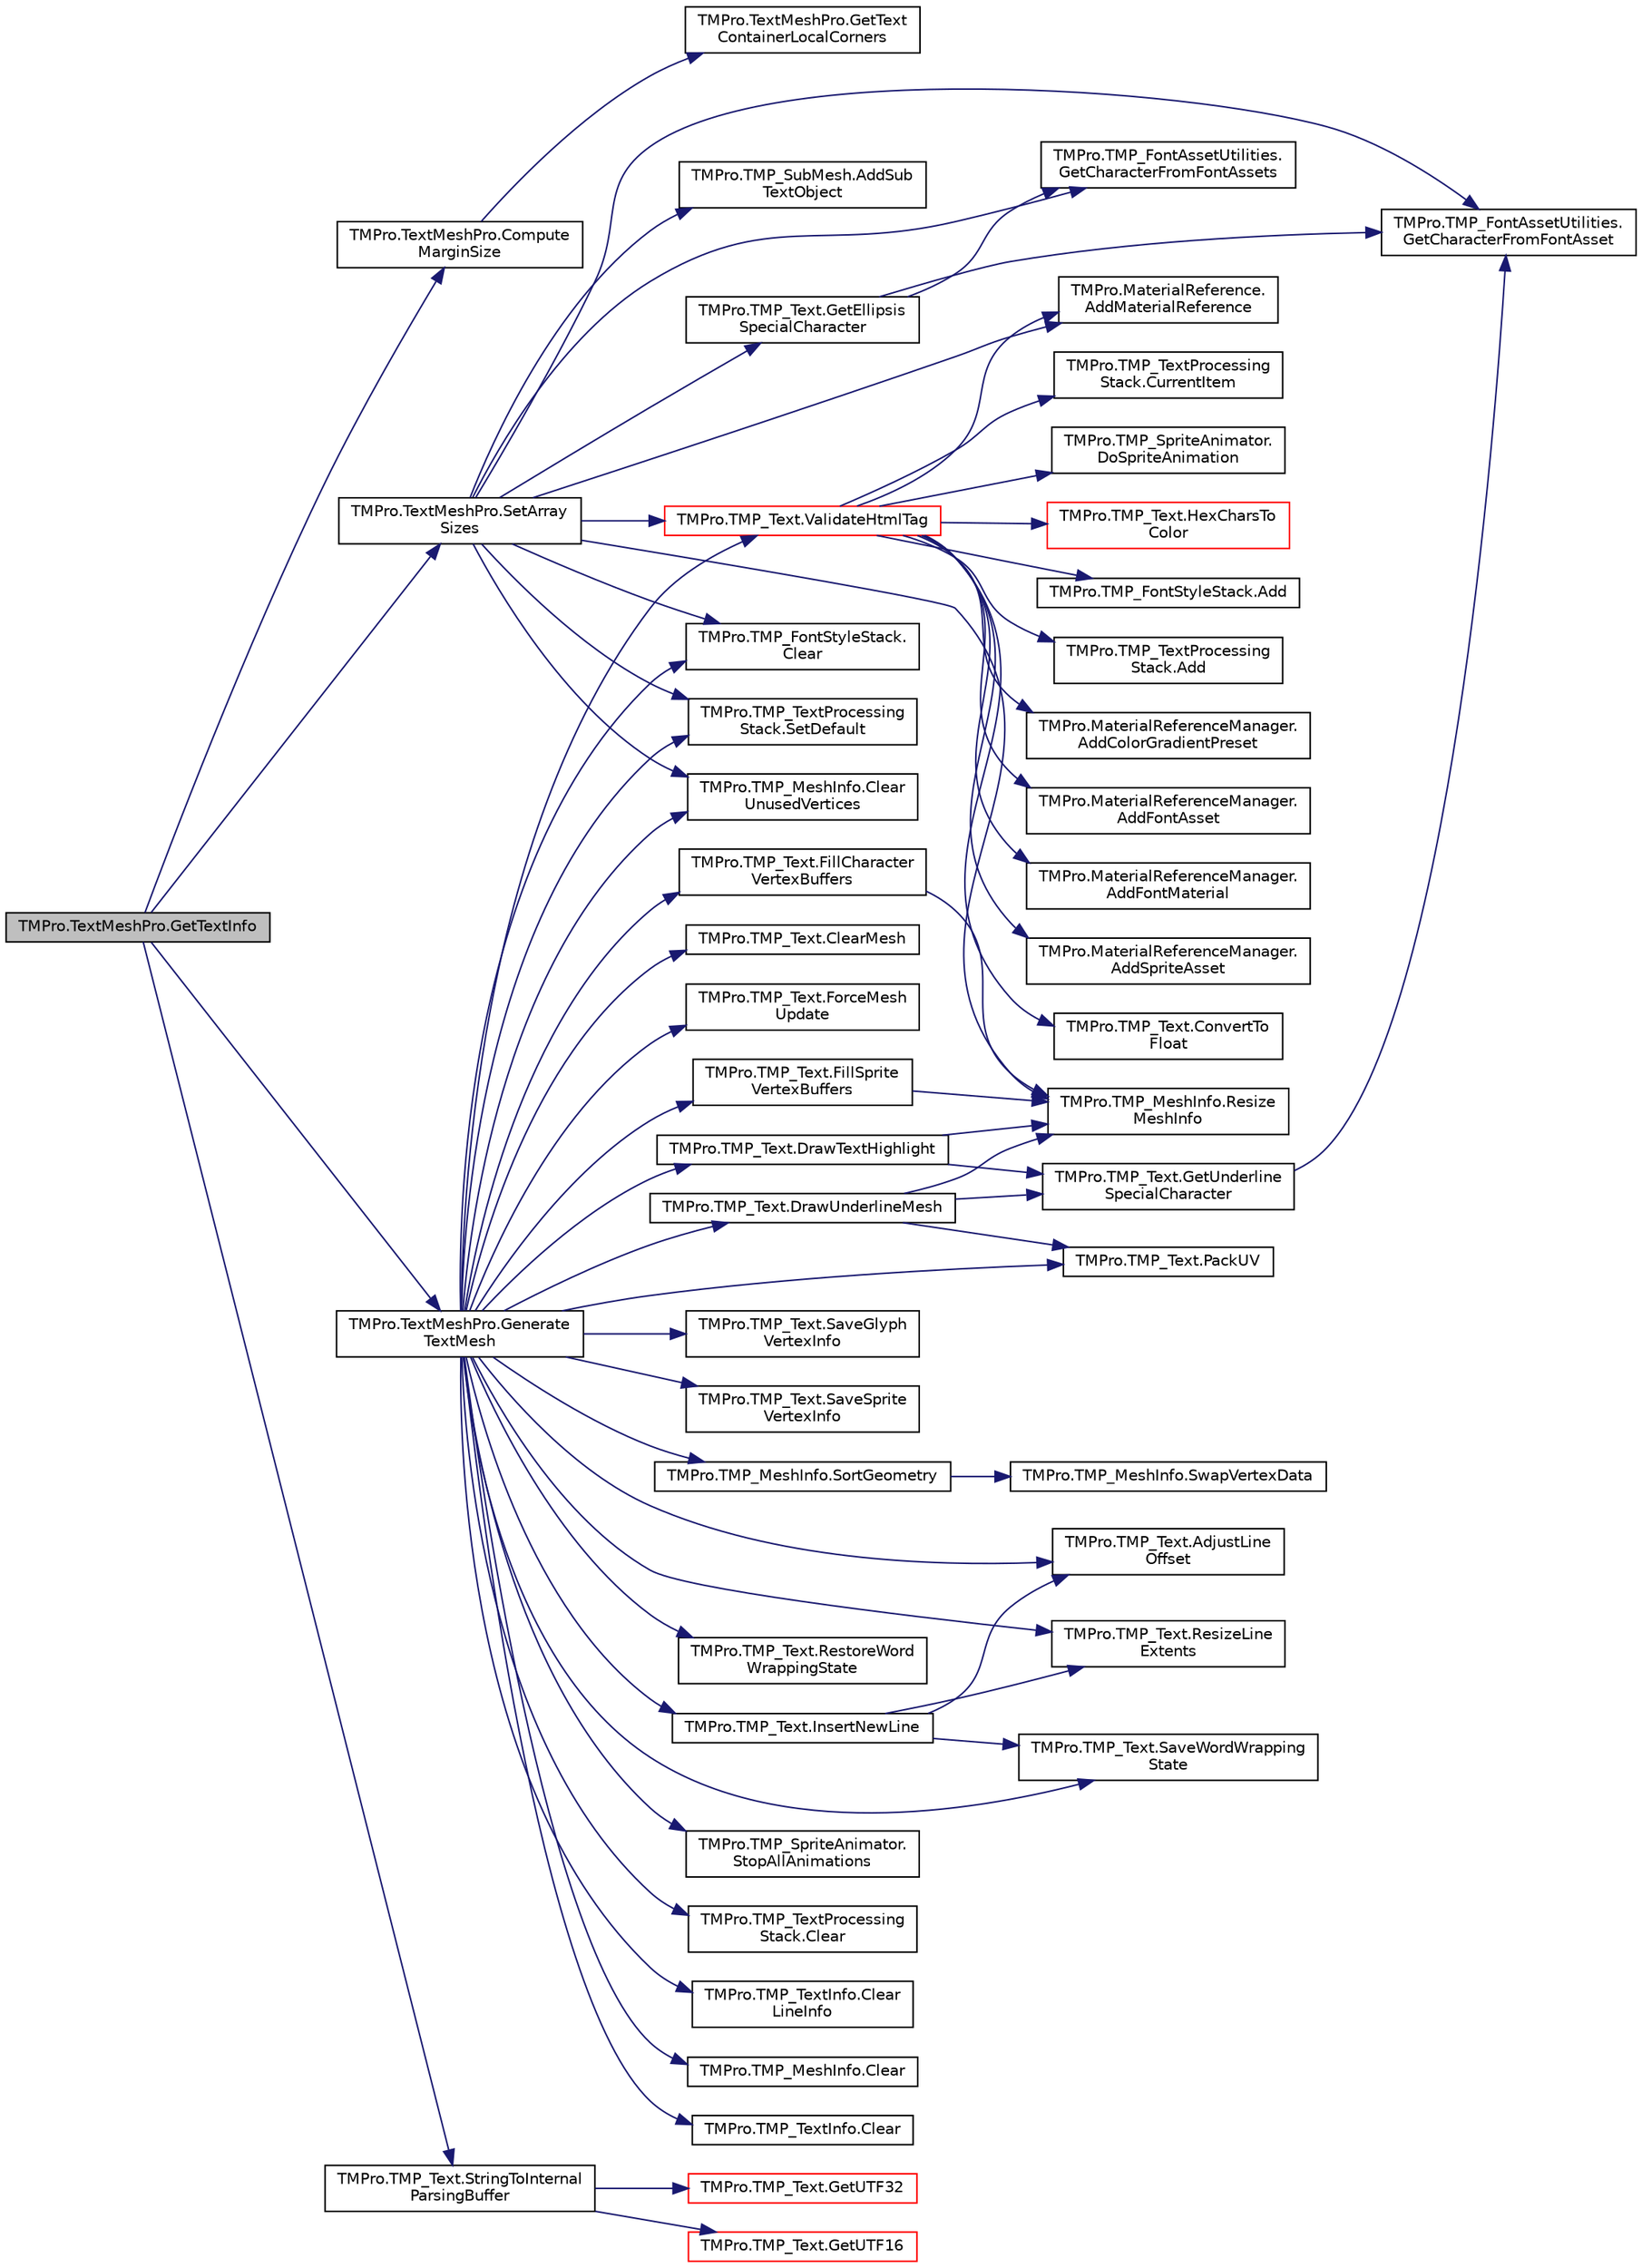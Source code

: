 digraph "TMPro.TextMeshPro.GetTextInfo"
{
 // LATEX_PDF_SIZE
  edge [fontname="Helvetica",fontsize="10",labelfontname="Helvetica",labelfontsize="10"];
  node [fontname="Helvetica",fontsize="10",shape=record];
  rankdir="LR";
  Node1 [label="TMPro.TextMeshPro.GetTextInfo",height=0.2,width=0.4,color="black", fillcolor="grey75", style="filled", fontcolor="black",tooltip="Function used to evaluate the length of a text string."];
  Node1 -> Node2 [color="midnightblue",fontsize="10",style="solid",fontname="Helvetica"];
  Node2 [label="TMPro.TextMeshPro.Compute\lMarginSize",height=0.2,width=0.4,color="black", fillcolor="white", style="filled",URL="$class_t_m_pro_1_1_text_mesh_pro.html#af98c43be93b6f588b2086aff6957197e",tooltip="Update the margin width and height"];
  Node2 -> Node3 [color="midnightblue",fontsize="10",style="solid",fontname="Helvetica"];
  Node3 [label="TMPro.TextMeshPro.GetText\lContainerLocalCorners",height=0.2,width=0.4,color="black", fillcolor="white", style="filled",URL="$class_t_m_pro_1_1_text_mesh_pro.html#ab19c47a7d65e5e1201978568ed1af0d5",tooltip="Method to return the local corners of the Text Container or RectTransform."];
  Node1 -> Node4 [color="midnightblue",fontsize="10",style="solid",fontname="Helvetica"];
  Node4 [label="TMPro.TextMeshPro.Generate\lTextMesh",height=0.2,width=0.4,color="black", fillcolor="white", style="filled",URL="$class_t_m_pro_1_1_text_mesh_pro.html#aa98e9ced224ca5ce5e71cbf213645128",tooltip="This is the main function that is responsible for creating / displaying the text."];
  Node4 -> Node5 [color="midnightblue",fontsize="10",style="solid",fontname="Helvetica"];
  Node5 [label="TMPro.TMP_Text.AdjustLine\lOffset",height=0.2,width=0.4,color="black", fillcolor="white", style="filled",URL="$class_t_m_pro_1_1_t_m_p___text.html#a423bcbf346f99fef8d457316729c95da",tooltip="Method to adjust line spacing as a result of using different fonts or font point size."];
  Node4 -> Node6 [color="midnightblue",fontsize="10",style="solid",fontname="Helvetica"];
  Node6 [label="TMPro.TMP_MeshInfo.Clear",height=0.2,width=0.4,color="black", fillcolor="white", style="filled",URL="$struct_t_m_pro_1_1_t_m_p___mesh_info.html#add2e199157007db54ca91226a7d8a3dc",tooltip="Function to clear the vertices while preserving the Triangles, Normals and Tangents."];
  Node4 -> Node7 [color="midnightblue",fontsize="10",style="solid",fontname="Helvetica"];
  Node7 [label="TMPro.TMP_TextInfo.Clear",height=0.2,width=0.4,color="black", fillcolor="white", style="filled",URL="$class_t_m_pro_1_1_t_m_p___text_info.html#a15b8c8e9f46c5412276e45c6f675edf2",tooltip="Function to clear the counters of the text object."];
  Node4 -> Node8 [color="midnightblue",fontsize="10",style="solid",fontname="Helvetica"];
  Node8 [label="TMPro.TMP_FontStyleStack.\lClear",height=0.2,width=0.4,color="black", fillcolor="white", style="filled",URL="$struct_t_m_pro_1_1_t_m_p___font_style_stack.html#a9f8f80526dcc65ce26a88e0e52637813",tooltip="Clear the basic XML tag stack."];
  Node4 -> Node9 [color="midnightblue",fontsize="10",style="solid",fontname="Helvetica"];
  Node9 [label="TMPro.TMP_TextProcessing\lStack.Clear",height=0.2,width=0.4,color="black", fillcolor="white", style="filled",URL="$struct_t_m_pro_1_1_t_m_p___text_processing_stack.html#a251279ee81e8a656885c8f07e48200f2",tooltip="Function to clear and reset stack to first item."];
  Node4 -> Node10 [color="midnightblue",fontsize="10",style="solid",fontname="Helvetica"];
  Node10 [label="TMPro.TMP_TextInfo.Clear\lLineInfo",height=0.2,width=0.4,color="black", fillcolor="white", style="filled",URL="$class_t_m_pro_1_1_t_m_p___text_info.html#a8681083e478f949f5ba57d1b2f59f9bf",tooltip="Function to clear and initialize the lineInfo array."];
  Node4 -> Node11 [color="midnightblue",fontsize="10",style="solid",fontname="Helvetica"];
  Node11 [label="TMPro.TMP_Text.ClearMesh",height=0.2,width=0.4,color="black", fillcolor="white", style="filled",URL="$class_t_m_pro_1_1_t_m_p___text.html#a9bd7b659f2a1b2feb48f3b3008d09ee6",tooltip="Function to clear the geometry of the Primary and Sub Text objects."];
  Node4 -> Node12 [color="midnightblue",fontsize="10",style="solid",fontname="Helvetica"];
  Node12 [label="TMPro.TMP_MeshInfo.Clear\lUnusedVertices",height=0.2,width=0.4,color="black", fillcolor="white", style="filled",URL="$struct_t_m_pro_1_1_t_m_p___mesh_info.html#a7abd732cdaf4d54113166700701defd4",tooltip="Function to clear the vertices while preserving the Triangles, Normals and Tangents."];
  Node4 -> Node13 [color="midnightblue",fontsize="10",style="solid",fontname="Helvetica"];
  Node13 [label="TMPro.TMP_Text.DrawTextHighlight",height=0.2,width=0.4,color="black", fillcolor="white", style="filled",URL="$class_t_m_pro_1_1_t_m_p___text.html#a5680800af216e0d2bc6022a4d6ade40b",tooltip=" "];
  Node13 -> Node14 [color="midnightblue",fontsize="10",style="solid",fontname="Helvetica"];
  Node14 [label="TMPro.TMP_Text.GetUnderline\lSpecialCharacter",height=0.2,width=0.4,color="black", fillcolor="white", style="filled",URL="$class_t_m_pro_1_1_t_m_p___text.html#aa644bbb25fe0d440b1adf25dc2081f37",tooltip=" "];
  Node14 -> Node15 [color="midnightblue",fontsize="10",style="solid",fontname="Helvetica"];
  Node15 [label="TMPro.TMP_FontAssetUtilities.\lGetCharacterFromFontAsset",height=0.2,width=0.4,color="black", fillcolor="white", style="filled",URL="$class_t_m_pro_1_1_t_m_p___font_asset_utilities.html#a9d70106b39c64e03f4e62e1f13c0948b",tooltip="Returns the text element (character) for the given unicode value taking into consideration the reques..."];
  Node13 -> Node16 [color="midnightblue",fontsize="10",style="solid",fontname="Helvetica"];
  Node16 [label="TMPro.TMP_MeshInfo.Resize\lMeshInfo",height=0.2,width=0.4,color="black", fillcolor="white", style="filled",URL="$struct_t_m_pro_1_1_t_m_p___mesh_info.html#ac2631e006b2107ce543716541a48e5d1",tooltip="Function to resized the content of MeshData and re-assign normals, tangents and triangles."];
  Node4 -> Node17 [color="midnightblue",fontsize="10",style="solid",fontname="Helvetica"];
  Node17 [label="TMPro.TMP_Text.DrawUnderlineMesh",height=0.2,width=0.4,color="black", fillcolor="white", style="filled",URL="$class_t_m_pro_1_1_t_m_p___text.html#a735c1a7bbfc899272bc80bb9175720cc",tooltip="Method to add the underline geometry."];
  Node17 -> Node14 [color="midnightblue",fontsize="10",style="solid",fontname="Helvetica"];
  Node17 -> Node18 [color="midnightblue",fontsize="10",style="solid",fontname="Helvetica"];
  Node18 [label="TMPro.TMP_Text.PackUV",height=0.2,width=0.4,color="black", fillcolor="white", style="filled",URL="$class_t_m_pro_1_1_t_m_p___text.html#ab3678ea5e10c2193b87d1ee79f8ef5c3",tooltip="Function to pack scale information in the UV2 Channel."];
  Node17 -> Node16 [color="midnightblue",fontsize="10",style="solid",fontname="Helvetica"];
  Node4 -> Node19 [color="midnightblue",fontsize="10",style="solid",fontname="Helvetica"];
  Node19 [label="TMPro.TMP_Text.FillCharacter\lVertexBuffers",height=0.2,width=0.4,color="black", fillcolor="white", style="filled",URL="$class_t_m_pro_1_1_t_m_p___text.html#a08f26a6f0ccce1042dc32f8a392f4c25",tooltip="Store vertex attributes into the appropriate TMP_MeshInfo."];
  Node19 -> Node16 [color="midnightblue",fontsize="10",style="solid",fontname="Helvetica"];
  Node4 -> Node20 [color="midnightblue",fontsize="10",style="solid",fontname="Helvetica"];
  Node20 [label="TMPro.TMP_Text.FillSprite\lVertexBuffers",height=0.2,width=0.4,color="black", fillcolor="white", style="filled",URL="$class_t_m_pro_1_1_t_m_p___text.html#a6f919375c12a3e03f3ded228043e9513",tooltip="Fill Vertex Buffers for Sprites"];
  Node20 -> Node16 [color="midnightblue",fontsize="10",style="solid",fontname="Helvetica"];
  Node4 -> Node21 [color="midnightblue",fontsize="10",style="solid",fontname="Helvetica"];
  Node21 [label="TMPro.TMP_Text.ForceMesh\lUpdate",height=0.2,width=0.4,color="black", fillcolor="white", style="filled",URL="$class_t_m_pro_1_1_t_m_p___text.html#acc79714f2b21eff7b784d8282a6f7756",tooltip="Function to force regeneration of the text object before its normal process time. This is useful when..."];
  Node4 -> Node22 [color="midnightblue",fontsize="10",style="solid",fontname="Helvetica"];
  Node22 [label="TMPro.TMP_Text.InsertNewLine",height=0.2,width=0.4,color="black", fillcolor="white", style="filled",URL="$class_t_m_pro_1_1_t_m_p___text.html#a510aea8e56ba991e636c22d52c88def1",tooltip="Function used in conjunction with GetTextInfo to figure out Array allocations."];
  Node22 -> Node5 [color="midnightblue",fontsize="10",style="solid",fontname="Helvetica"];
  Node22 -> Node23 [color="midnightblue",fontsize="10",style="solid",fontname="Helvetica"];
  Node23 [label="TMPro.TMP_Text.ResizeLine\lExtents",height=0.2,width=0.4,color="black", fillcolor="white", style="filled",URL="$class_t_m_pro_1_1_t_m_p___text.html#ab4057d4bf48b3f95e69bd3146a9fc50e",tooltip="Function to increase the size of the Line Extents Array."];
  Node22 -> Node24 [color="midnightblue",fontsize="10",style="solid",fontname="Helvetica"];
  Node24 [label="TMPro.TMP_Text.SaveWordWrapping\lState",height=0.2,width=0.4,color="black", fillcolor="white", style="filled",URL="$class_t_m_pro_1_1_t_m_p___text.html#af4575fb91d41221be3bd2764a356eda1",tooltip="Save the State of various variables used in the mesh creation loop in conjunction with Word Wrapping"];
  Node4 -> Node18 [color="midnightblue",fontsize="10",style="solid",fontname="Helvetica"];
  Node4 -> Node23 [color="midnightblue",fontsize="10",style="solid",fontname="Helvetica"];
  Node4 -> Node25 [color="midnightblue",fontsize="10",style="solid",fontname="Helvetica"];
  Node25 [label="TMPro.TMP_Text.RestoreWord\lWrappingState",height=0.2,width=0.4,color="black", fillcolor="white", style="filled",URL="$class_t_m_pro_1_1_t_m_p___text.html#a0555e7043aed6e3db5ef6113eac2fa77",tooltip="Restore the State of various variables used in the mesh creation loop."];
  Node4 -> Node26 [color="midnightblue",fontsize="10",style="solid",fontname="Helvetica"];
  Node26 [label="TMPro.TMP_Text.SaveGlyph\lVertexInfo",height=0.2,width=0.4,color="black", fillcolor="white", style="filled",URL="$class_t_m_pro_1_1_t_m_p___text.html#ac62ca7572491147ae78efdbbab12c953",tooltip="Store vertex information for each character."];
  Node4 -> Node27 [color="midnightblue",fontsize="10",style="solid",fontname="Helvetica"];
  Node27 [label="TMPro.TMP_Text.SaveSprite\lVertexInfo",height=0.2,width=0.4,color="black", fillcolor="white", style="filled",URL="$class_t_m_pro_1_1_t_m_p___text.html#ab4339f4e5cc87fd75ef8a52106ede97e",tooltip="Store vertex information for each sprite."];
  Node4 -> Node24 [color="midnightblue",fontsize="10",style="solid",fontname="Helvetica"];
  Node4 -> Node28 [color="midnightblue",fontsize="10",style="solid",fontname="Helvetica"];
  Node28 [label="TMPro.TMP_TextProcessing\lStack.SetDefault",height=0.2,width=0.4,color="black", fillcolor="white", style="filled",URL="$struct_t_m_pro_1_1_t_m_p___text_processing_stack.html#a1580e126246f80bf22e81f42b58c103a",tooltip="Function to set the first item on the stack and reset index."];
  Node4 -> Node29 [color="midnightblue",fontsize="10",style="solid",fontname="Helvetica"];
  Node29 [label="TMPro.TMP_MeshInfo.SortGeometry",height=0.2,width=0.4,color="black", fillcolor="white", style="filled",URL="$struct_t_m_pro_1_1_t_m_p___mesh_info.html#a2514314a12727c88ad96da1fc2dcbfab",tooltip=" "];
  Node29 -> Node30 [color="midnightblue",fontsize="10",style="solid",fontname="Helvetica"];
  Node30 [label="TMPro.TMP_MeshInfo.SwapVertexData",height=0.2,width=0.4,color="black", fillcolor="white", style="filled",URL="$struct_t_m_pro_1_1_t_m_p___mesh_info.html#aea0d76fdcacdb531d31b168575444c2a",tooltip="Method to swap the vertex attributes between src and dst quads."];
  Node4 -> Node31 [color="midnightblue",fontsize="10",style="solid",fontname="Helvetica"];
  Node31 [label="TMPro.TMP_SpriteAnimator.\lStopAllAnimations",height=0.2,width=0.4,color="black", fillcolor="white", style="filled",URL="$class_t_m_pro_1_1_t_m_p___sprite_animator.html#ade0c942998e861854cd24c280c679320",tooltip=" "];
  Node4 -> Node32 [color="midnightblue",fontsize="10",style="solid",fontname="Helvetica"];
  Node32 [label="TMPro.TMP_Text.ValidateHtmlTag",height=0.2,width=0.4,color="red", fillcolor="white", style="filled",URL="$class_t_m_pro_1_1_t_m_p___text.html#a76d0eee876964ce9802f7176a61e70d7",tooltip="Function to identify and validate the rich tag. Returns the position of the > if the tag was valid."];
  Node32 -> Node33 [color="midnightblue",fontsize="10",style="solid",fontname="Helvetica"];
  Node33 [label="TMPro.TMP_FontStyleStack.Add",height=0.2,width=0.4,color="black", fillcolor="white", style="filled",URL="$struct_t_m_pro_1_1_t_m_p___font_style_stack.html#afb49bfd1712fe787fa32441c01b9c87f",tooltip=" "];
  Node32 -> Node34 [color="midnightblue",fontsize="10",style="solid",fontname="Helvetica"];
  Node34 [label="TMPro.TMP_TextProcessing\lStack.Add",height=0.2,width=0.4,color="black", fillcolor="white", style="filled",URL="$struct_t_m_pro_1_1_t_m_p___text_processing_stack.html#ae714d56264dcfa5e94adebcee1c8e678",tooltip="Function to add a new item to the stack."];
  Node32 -> Node35 [color="midnightblue",fontsize="10",style="solid",fontname="Helvetica"];
  Node35 [label="TMPro.MaterialReferenceManager.\lAddColorGradientPreset",height=0.2,width=0.4,color="black", fillcolor="white", style="filled",URL="$class_t_m_pro_1_1_material_reference_manager.html#aaff4d63fa8a94aa0b4badb98076ce0b3",tooltip="Add new Color Gradient Preset to dictionary."];
  Node32 -> Node36 [color="midnightblue",fontsize="10",style="solid",fontname="Helvetica"];
  Node36 [label="TMPro.MaterialReferenceManager.\lAddFontAsset",height=0.2,width=0.4,color="black", fillcolor="white", style="filled",URL="$class_t_m_pro_1_1_material_reference_manager.html#aef7197e07d5b322b6ed3d8baf4d8c0cf",tooltip="Add new font asset reference to dictionary."];
  Node32 -> Node37 [color="midnightblue",fontsize="10",style="solid",fontname="Helvetica"];
  Node37 [label="TMPro.MaterialReferenceManager.\lAddFontMaterial",height=0.2,width=0.4,color="black", fillcolor="white", style="filled",URL="$class_t_m_pro_1_1_material_reference_manager.html#ad32f019ea73193084d8e7f90f387b679",tooltip="Add new Material reference to dictionary."];
  Node32 -> Node38 [color="midnightblue",fontsize="10",style="solid",fontname="Helvetica"];
  Node38 [label="TMPro.MaterialReference.\lAddMaterialReference",height=0.2,width=0.4,color="black", fillcolor="white", style="filled",URL="$struct_t_m_pro_1_1_material_reference.html#a671a784525ebc4709414c442d7af7187",tooltip="Function to add a new material reference and returning its index in the material reference array."];
  Node32 -> Node39 [color="midnightblue",fontsize="10",style="solid",fontname="Helvetica"];
  Node39 [label="TMPro.MaterialReferenceManager.\lAddSpriteAsset",height=0.2,width=0.4,color="black", fillcolor="white", style="filled",URL="$class_t_m_pro_1_1_material_reference_manager.html#a3810186f9c82e44d3ca54ed456f6d8bd",tooltip="Add new Sprite Asset to dictionary."];
  Node32 -> Node40 [color="midnightblue",fontsize="10",style="solid",fontname="Helvetica"];
  Node40 [label="TMPro.TMP_Text.ConvertTo\lFloat",height=0.2,width=0.4,color="black", fillcolor="white", style="filled",URL="$class_t_m_pro_1_1_t_m_p___text.html#a939a6f39042a1079067970d796eeee6f",tooltip="Extracts a float value from char[] assuming we know the position of the start, end and decimal point."];
  Node32 -> Node41 [color="midnightblue",fontsize="10",style="solid",fontname="Helvetica"];
  Node41 [label="TMPro.TMP_TextProcessing\lStack.CurrentItem",height=0.2,width=0.4,color="black", fillcolor="white", style="filled",URL="$struct_t_m_pro_1_1_t_m_p___text_processing_stack.html#a316f48634f9ec9d9823cc7626e6439b8",tooltip="Function to retrieve the current item from the stack."];
  Node32 -> Node42 [color="midnightblue",fontsize="10",style="solid",fontname="Helvetica"];
  Node42 [label="TMPro.TMP_SpriteAnimator.\lDoSpriteAnimation",height=0.2,width=0.4,color="black", fillcolor="white", style="filled",URL="$class_t_m_pro_1_1_t_m_p___sprite_animator.html#aaea8d585b20ea1d6f9d96c60033dc1a6",tooltip=" "];
  Node32 -> Node43 [color="midnightblue",fontsize="10",style="solid",fontname="Helvetica"];
  Node43 [label="TMPro.TMP_Text.HexCharsTo\lColor",height=0.2,width=0.4,color="red", fillcolor="white", style="filled",URL="$class_t_m_pro_1_1_t_m_p___text.html#a455f31609db404fc228b7208b97a3a74",tooltip="Method to convert Hex color values to Color32"];
  Node1 -> Node58 [color="midnightblue",fontsize="10",style="solid",fontname="Helvetica"];
  Node58 [label="TMPro.TextMeshPro.SetArray\lSizes",height=0.2,width=0.4,color="black", fillcolor="white", style="filled",URL="$class_t_m_pro_1_1_text_mesh_pro.html#aca89de99dcd34f8ac176b0eb4f5c11a5",tooltip="Method used to determine the number of visible characters and required buffer allocations."];
  Node58 -> Node38 [color="midnightblue",fontsize="10",style="solid",fontname="Helvetica"];
  Node58 -> Node59 [color="midnightblue",fontsize="10",style="solid",fontname="Helvetica"];
  Node59 [label="TMPro.TMP_SubMesh.AddSub\lTextObject",height=0.2,width=0.4,color="black", fillcolor="white", style="filled",URL="$class_t_m_pro_1_1_t_m_p___sub_mesh.html#aab11f751e99fd3566e382584cc334a4d",tooltip=" "];
  Node58 -> Node8 [color="midnightblue",fontsize="10",style="solid",fontname="Helvetica"];
  Node58 -> Node12 [color="midnightblue",fontsize="10",style="solid",fontname="Helvetica"];
  Node58 -> Node15 [color="midnightblue",fontsize="10",style="solid",fontname="Helvetica"];
  Node58 -> Node60 [color="midnightblue",fontsize="10",style="solid",fontname="Helvetica"];
  Node60 [label="TMPro.TMP_FontAssetUtilities.\lGetCharacterFromFontAssets",height=0.2,width=0.4,color="black", fillcolor="white", style="filled",URL="$class_t_m_pro_1_1_t_m_p___font_asset_utilities.html#afdc59bd1dcec2cddc898a4f034a66dee",tooltip="Returns the text element (character) for the given unicode value taking into consideration the reques..."];
  Node58 -> Node61 [color="midnightblue",fontsize="10",style="solid",fontname="Helvetica"];
  Node61 [label="TMPro.TMP_Text.GetEllipsis\lSpecialCharacter",height=0.2,width=0.4,color="black", fillcolor="white", style="filled",URL="$class_t_m_pro_1_1_t_m_p___text.html#a3193988e012b58e178ae978de5e64e6d",tooltip=" "];
  Node61 -> Node15 [color="midnightblue",fontsize="10",style="solid",fontname="Helvetica"];
  Node61 -> Node60 [color="midnightblue",fontsize="10",style="solid",fontname="Helvetica"];
  Node58 -> Node16 [color="midnightblue",fontsize="10",style="solid",fontname="Helvetica"];
  Node58 -> Node28 [color="midnightblue",fontsize="10",style="solid",fontname="Helvetica"];
  Node58 -> Node32 [color="midnightblue",fontsize="10",style="solid",fontname="Helvetica"];
  Node1 -> Node62 [color="midnightblue",fontsize="10",style="solid",fontname="Helvetica"];
  Node62 [label="TMPro.TMP_Text.StringToInternal\lParsingBuffer",height=0.2,width=0.4,color="black", fillcolor="white", style="filled",URL="$class_t_m_pro_1_1_t_m_p___text.html#a0e45cd8e4f33d123b9068ba75cff441f",tooltip="Method to store the content of a string into an integer array."];
  Node62 -> Node63 [color="midnightblue",fontsize="10",style="solid",fontname="Helvetica"];
  Node63 [label="TMPro.TMP_Text.GetUTF16",height=0.2,width=0.4,color="red", fillcolor="white", style="filled",URL="$class_t_m_pro_1_1_t_m_p___text.html#ac300ce0327de1c0807c6617496b367cb",tooltip="Convert UTF-16 Hex to Char"];
  Node62 -> Node64 [color="midnightblue",fontsize="10",style="solid",fontname="Helvetica"];
  Node64 [label="TMPro.TMP_Text.GetUTF32",height=0.2,width=0.4,color="red", fillcolor="white", style="filled",URL="$class_t_m_pro_1_1_t_m_p___text.html#add381cfff574155b2b44eddc9fedd883",tooltip="Convert UTF-32 Hex to Char"];
}
